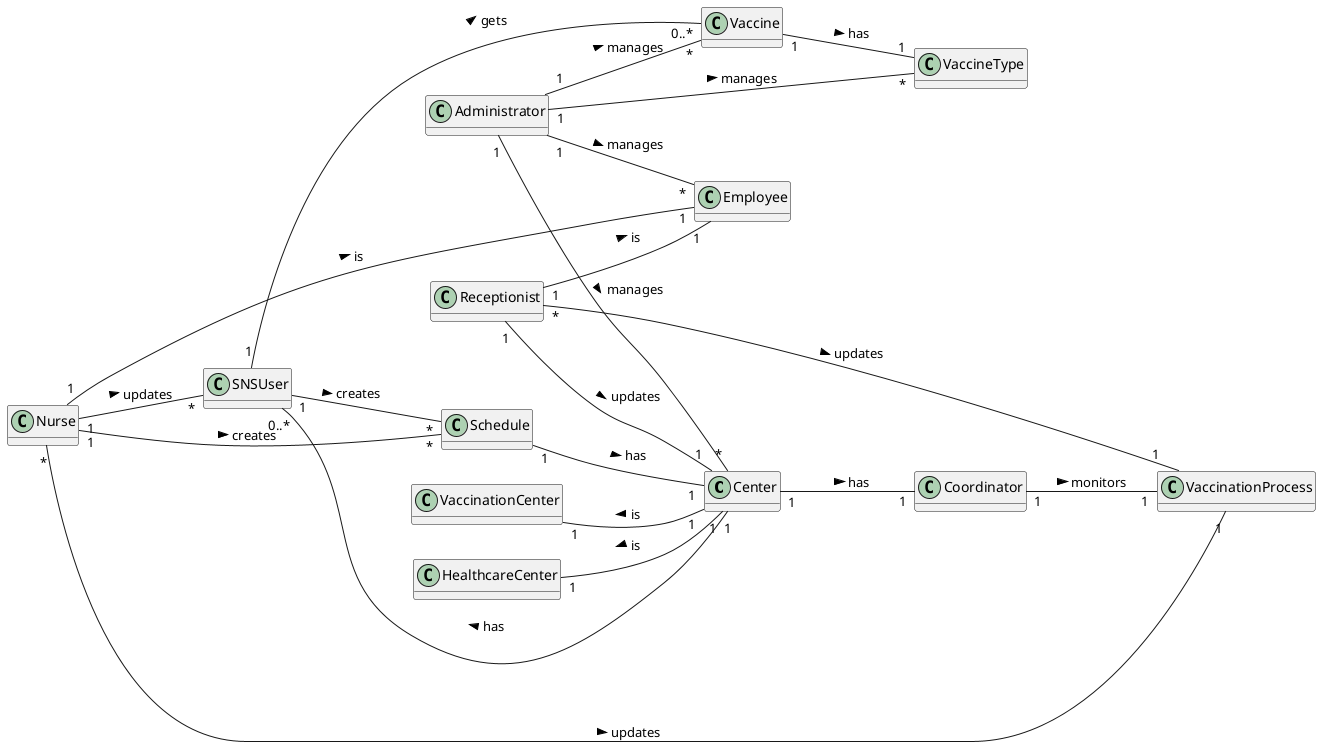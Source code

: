 @startuml
hide methods
left to right direction
skinparam classAttributeIconSize 3


class Center {

}

class Coordinator{

}

class VaccinationCenter {


}

class Employee{

}

class HealthcareCenter{


}

class Nurse {


}

class Receptionist{

}

class Administrator{

}

class Schedule{
}

class SNSUser {

}

class VaccineType{


}

class Vaccine{


}


class VaccinationProcess{


}

Nurse "1" -- "1" Employee: is >
Receptionist "1" -- "1" Employee: is >
Receptionist "1" -- "1" Center: updates >
Receptionist "*" -- "1" VaccinationProcess: updates >
Nurse "*" -- "1" VaccinationProcess: updates >
VaccinationCenter "1" -- "1" Center: is <
HealthcareCenter "1" -- "1" Center: is <

Center "1" -- "0..*" SNSUser: has >
Center "1" -- "1" Coordinator: has >

Coordinator "1" -- "1" VaccinationProcess: monitors >


SNSUser "1" -- "*" Schedule: creates >
Nurse "1" -- "*" Schedule: creates >
Nurse "1" -- "*" SNSUser: updates >
Schedule "1" -- "1" Center: has >
SNSUser "1" - "0..*" Vaccine: gets >
Administrator "1" -- "*" VaccineType: manages >
Administrator "1" -- "*" Vaccine: manages >
Administrator "1" -- "*" Center: manages >
Administrator "1" -- "*" Employee: manages >

Vaccine "1" -- "1" VaccineType: has >
@enduml